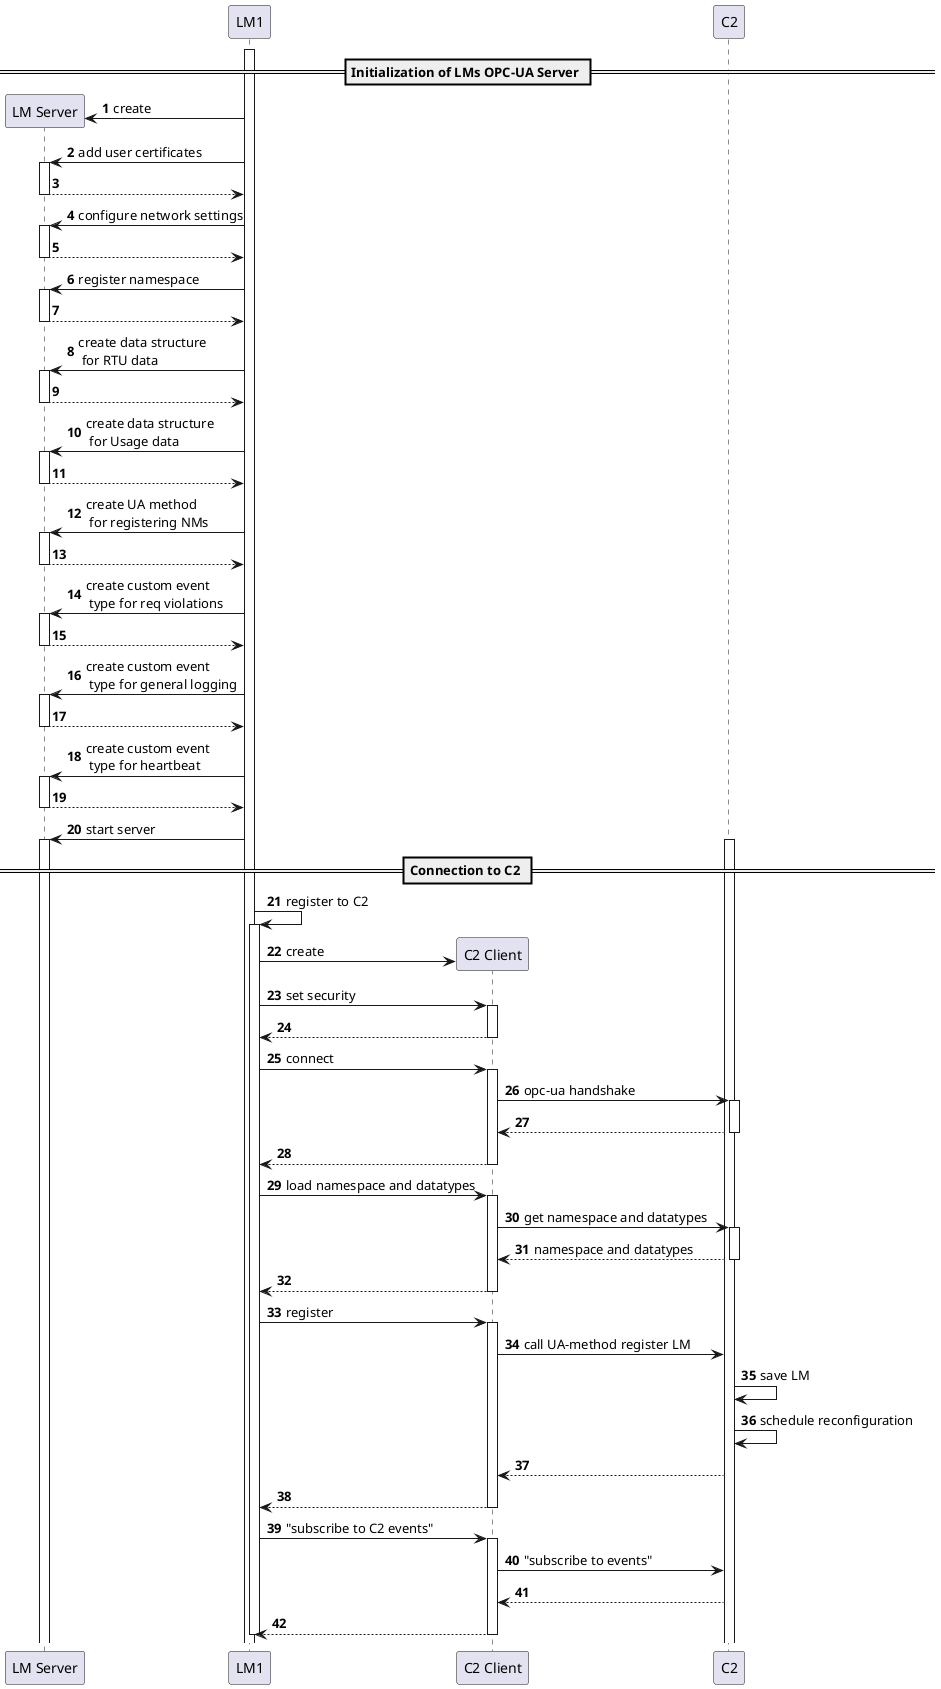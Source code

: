 @startuml
'https://plantuml.com/sequence-diagram

autonumber
participant "LM Server" as server order 0
participant LM1 order 1
participant "C2 Client" as Client order 2
participant C2 order 3

activate LM1

== Initialization of LMs OPC-UA Server ==

LM1 -> server ** : create
LM1 -> server : add user certificates
activate server
server --> LM1
deactivate server
LM1 -> server : configure network settings
activate server
server --> LM1
deactivate server
LM1 -> server : register namespace
activate server
server --> LM1
deactivate server
LM1 -> server : create data structure\n for RTU data
activate server
server --> LM1
deactivate server
LM1 -> server : create data structure\n for Usage data
activate server
server --> LM1
deactivate server
LM1 -> server : create UA method\n for registering NMs
activate server
server --> LM1
deactivate server
LM1 -> server : create custom event\n type for req violations
activate server
server --> LM1
deactivate server
LM1 -> server : create custom event\n type for general logging
activate server
server --> LM1
deactivate server
LM1 -> server : create custom event\n type for heartbeat
activate server
server --> LM1
deactivate server
LM1 -> server : start server
activate server
'LM1 -> server :


== Connection to C2 ==
activate C2
LM1 -> LM1 : register to C2
activate LM1
LM1 -> Client **: create
'activate Client
'deactivate Client

LM1 -> Client : set security
activate Client
Client --> LM1
deactivate Client

LM1 -> Client : connect
activate Client
Client -> C2 : opc-ua handshake
activate C2
C2 --> Client
deactivate C2
Client --> LM1
deactivate Client


LM1 -> Client : load namespace and datatypes
activate Client
Client -> C2 : get namespace and datatypes
activate C2
C2 --> Client : namespace and datatypes
deactivate C2
Client --> LM1
deactivate Client

LM1 -> Client : register
activate Client
Client -> C2 : call UA-method register LM
C2 -> C2 : save LM
C2 -> C2 : schedule reconfiguration
C2 --> Client
Client --> LM1
deactivate Client

LM1 -> Client : "subscribe to C2 events"
activate Client
Client -> C2 : "subscribe to events"
C2 --> Client
Client --> LM1
deactivate Client

deactivate LM1


@enduml